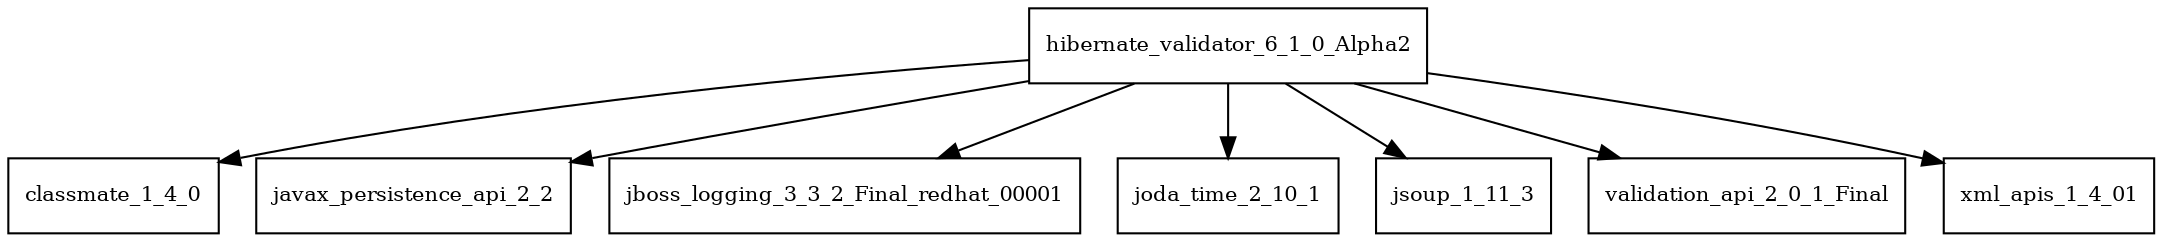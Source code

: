 digraph hibernate_validator_6_1_0_Alpha2_dependencies {
  node [shape = box, fontsize=10.0];
  hibernate_validator_6_1_0_Alpha2 -> classmate_1_4_0;
  hibernate_validator_6_1_0_Alpha2 -> javax_persistence_api_2_2;
  hibernate_validator_6_1_0_Alpha2 -> jboss_logging_3_3_2_Final_redhat_00001;
  hibernate_validator_6_1_0_Alpha2 -> joda_time_2_10_1;
  hibernate_validator_6_1_0_Alpha2 -> jsoup_1_11_3;
  hibernate_validator_6_1_0_Alpha2 -> validation_api_2_0_1_Final;
  hibernate_validator_6_1_0_Alpha2 -> xml_apis_1_4_01;
}
